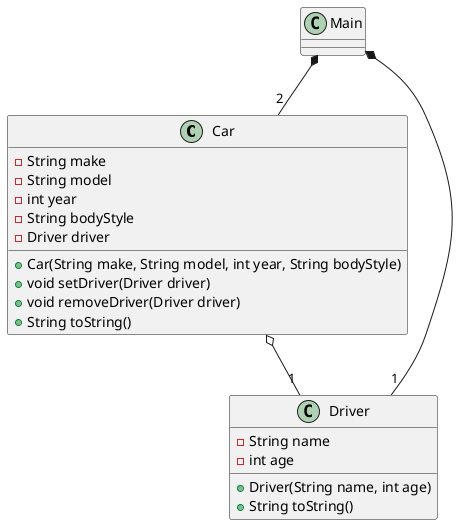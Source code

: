 @startuml
Class Car
Class Driver
Class Main

Main *-- "1"Driver
Main *-- "2"Car
Car o-- "1" Driver

Driver : - String name
Driver : - int age
Driver : + Driver(String name, int age)
Driver : + String toString()

Car : - String make
Car : - String model
Car : - int year
Car : - String bodyStyle
Car : - Driver driver
Car : + Car(String make, String model, int year, String bodyStyle)
Car : + void setDriver(Driver driver)
Car : + void removeDriver(Driver driver)
Car : + String toString()

@enduml
